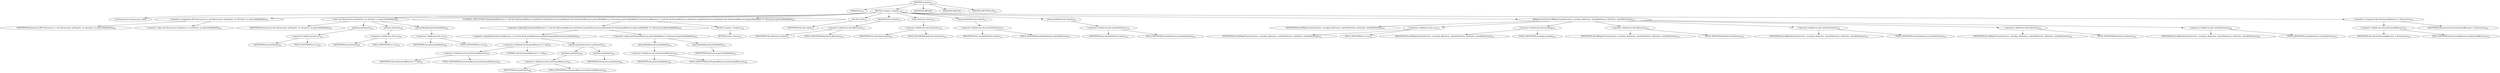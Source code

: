 digraph "scanme" {  
"442" [label = <(METHOD,scanme)<SUB>301</SUB>> ]
"33" [label = <(PARAM,this)<SUB>301</SUB>> ]
"443" [label = <(BLOCK,&lt;empty&gt;,&lt;empty&gt;)<SUB>301</SUB>> ]
"31" [label = <(LOCAL,Resource thisresource: ANY)> ]
"444" [label = <(&lt;operator&gt;.assignment,ANY thisresource = new Resource(src.getName(), src.isExists(), src.getLastModified()))<SUB>303</SUB>> ]
"445" [label = <(IDENTIFIER,thisresource,ANY thisresource = new Resource(src.getName(), src.isExists(), src.getLastModified()))<SUB>303</SUB>> ]
"446" [label = <(&lt;operator&gt;.alloc,new Resource(src.getName(), src.isExists(), src.getLastModified()))<SUB>303</SUB>> ]
"447" [label = <(&lt;init&gt;,new Resource(src.getName(), src.isExists(), src.getLastModified()))<SUB>303</SUB>> ]
"30" [label = <(IDENTIFIER,thisresource,new Resource(src.getName(), src.isExists(), src.getLastModified()))<SUB>303</SUB>> ]
"448" [label = <(getName,getName())<SUB>303</SUB>> ]
"449" [label = <(&lt;operator&gt;.fieldAccess,this.src)<SUB>303</SUB>> ]
"450" [label = <(IDENTIFIER,this,getName())<SUB>303</SUB>> ]
"451" [label = <(FIELD_IDENTIFIER,src,src)<SUB>303</SUB>> ]
"452" [label = <(isExists,isExists())<SUB>304</SUB>> ]
"453" [label = <(&lt;operator&gt;.fieldAccess,this.src)<SUB>304</SUB>> ]
"454" [label = <(IDENTIFIER,this,isExists())<SUB>304</SUB>> ]
"455" [label = <(FIELD_IDENTIFIER,src,src)<SUB>304</SUB>> ]
"456" [label = <(getLastModified,getLastModified())<SUB>305</SUB>> ]
"457" [label = <(&lt;operator&gt;.fieldAccess,this.src)<SUB>305</SUB>> ]
"458" [label = <(IDENTIFIER,this,getLastModified())<SUB>305</SUB>> ]
"459" [label = <(FIELD_IDENTIFIER,src,src)<SUB>305</SUB>> ]
"460" [label = <(CONTROL_STRUCTURE,if (lastScannedResource != null &amp;&amp; lastScannedResource.getName().equals(thisresource.getName()) &amp;&amp; lastScannedResource.getLastModified() == thisresource.getLastModified()),if (lastScannedResource != null &amp;&amp; lastScannedResource.getName().equals(thisresource.getName()) &amp;&amp; lastScannedResource.getLastModified() == thisresource.getLastModified()))<SUB>307</SUB>> ]
"461" [label = <(&lt;operator&gt;.logicalAnd,lastScannedResource != null &amp;&amp; lastScannedResource.getName().equals(thisresource.getName()) &amp;&amp; lastScannedResource.getLastModified() == thisresource.getLastModified())<SUB>307</SUB>> ]
"462" [label = <(&lt;operator&gt;.logicalAnd,lastScannedResource != null &amp;&amp; lastScannedResource.getName().equals(thisresource.getName()))<SUB>307</SUB>> ]
"463" [label = <(&lt;operator&gt;.notEquals,lastScannedResource != null)<SUB>307</SUB>> ]
"464" [label = <(&lt;operator&gt;.fieldAccess,this.lastScannedResource)<SUB>307</SUB>> ]
"465" [label = <(IDENTIFIER,this,lastScannedResource != null)<SUB>307</SUB>> ]
"466" [label = <(FIELD_IDENTIFIER,lastScannedResource,lastScannedResource)<SUB>307</SUB>> ]
"467" [label = <(LITERAL,null,lastScannedResource != null)<SUB>307</SUB>> ]
"468" [label = <(equals,equals(thisresource.getName()))<SUB>308</SUB>> ]
"469" [label = <(getName,getName())<SUB>308</SUB>> ]
"470" [label = <(&lt;operator&gt;.fieldAccess,this.lastScannedResource)<SUB>308</SUB>> ]
"471" [label = <(IDENTIFIER,this,getName())<SUB>308</SUB>> ]
"472" [label = <(FIELD_IDENTIFIER,lastScannedResource,lastScannedResource)<SUB>308</SUB>> ]
"473" [label = <(getName,getName())<SUB>308</SUB>> ]
"474" [label = <(IDENTIFIER,thisresource,getName())<SUB>308</SUB>> ]
"475" [label = <(&lt;operator&gt;.equals,lastScannedResource.getLastModified() == thisresource.getLastModified())<SUB>309</SUB>> ]
"476" [label = <(getLastModified,getLastModified())<SUB>309</SUB>> ]
"477" [label = <(&lt;operator&gt;.fieldAccess,this.lastScannedResource)<SUB>309</SUB>> ]
"478" [label = <(IDENTIFIER,this,getLastModified())<SUB>309</SUB>> ]
"479" [label = <(FIELD_IDENTIFIER,lastScannedResource,lastScannedResource)<SUB>309</SUB>> ]
"480" [label = <(getLastModified,getLastModified())<SUB>310</SUB>> ]
"481" [label = <(IDENTIFIER,thisresource,getLastModified())<SUB>310</SUB>> ]
"482" [label = <(BLOCK,&lt;empty&gt;,&lt;empty&gt;)<SUB>310</SUB>> ]
"483" [label = <(RETURN,return;,return;)<SUB>311</SUB>> ]
"484" [label = <(init,this.init())<SUB>313</SUB>> ]
"32" [label = <(IDENTIFIER,this,this.init())<SUB>313</SUB>> ]
"485" [label = <(clear,fileEntries.clear())<SUB>315</SUB>> ]
"486" [label = <(&lt;operator&gt;.fieldAccess,this.fileEntries)<SUB>315</SUB>> ]
"487" [label = <(IDENTIFIER,this,fileEntries.clear())<SUB>315</SUB>> ]
"488" [label = <(FIELD_IDENTIFIER,fileEntries,fileEntries)<SUB>315</SUB>> ]
"489" [label = <(clear,dirEntries.clear())<SUB>316</SUB>> ]
"490" [label = <(&lt;operator&gt;.fieldAccess,this.dirEntries)<SUB>316</SUB>> ]
"491" [label = <(IDENTIFIER,this,dirEntries.clear())<SUB>316</SUB>> ]
"492" [label = <(FIELD_IDENTIFIER,dirEntries,dirEntries)<SUB>316</SUB>> ]
"493" [label = <(clear,matchFileEntries.clear())<SUB>317</SUB>> ]
"494" [label = <(&lt;operator&gt;.fieldAccess,this.matchFileEntries)<SUB>317</SUB>> ]
"495" [label = <(IDENTIFIER,this,matchFileEntries.clear())<SUB>317</SUB>> ]
"496" [label = <(FIELD_IDENTIFIER,matchFileEntries,matchFileEntries)<SUB>317</SUB>> ]
"497" [label = <(clear,matchDirEntries.clear())<SUB>318</SUB>> ]
"498" [label = <(&lt;operator&gt;.fieldAccess,this.matchDirEntries)<SUB>318</SUB>> ]
"499" [label = <(IDENTIFIER,this,matchDirEntries.clear())<SUB>318</SUB>> ]
"500" [label = <(FIELD_IDENTIFIER,matchDirEntries,matchDirEntries)<SUB>318</SUB>> ]
"501" [label = <(fillMapsFromArchive,fillMapsFromArchive(src, encoding, fileEntries, matchFileEntries, dirEntries, matchDirEntries))<SUB>319</SUB>> ]
"34" [label = <(IDENTIFIER,this,fillMapsFromArchive(src, encoding, fileEntries, matchFileEntries, dirEntries, matchDirEntries))<SUB>319</SUB>> ]
"502" [label = <(&lt;operator&gt;.fieldAccess,this.src)<SUB>319</SUB>> ]
"503" [label = <(IDENTIFIER,this,fillMapsFromArchive(src, encoding, fileEntries, matchFileEntries, dirEntries, matchDirEntries))<SUB>319</SUB>> ]
"504" [label = <(FIELD_IDENTIFIER,src,src)<SUB>319</SUB>> ]
"505" [label = <(&lt;operator&gt;.fieldAccess,this.encoding)<SUB>319</SUB>> ]
"506" [label = <(IDENTIFIER,this,fillMapsFromArchive(src, encoding, fileEntries, matchFileEntries, dirEntries, matchDirEntries))<SUB>319</SUB>> ]
"507" [label = <(FIELD_IDENTIFIER,encoding,encoding)<SUB>319</SUB>> ]
"508" [label = <(&lt;operator&gt;.fieldAccess,this.fileEntries)<SUB>319</SUB>> ]
"509" [label = <(IDENTIFIER,this,fillMapsFromArchive(src, encoding, fileEntries, matchFileEntries, dirEntries, matchDirEntries))<SUB>319</SUB>> ]
"510" [label = <(FIELD_IDENTIFIER,fileEntries,fileEntries)<SUB>319</SUB>> ]
"511" [label = <(&lt;operator&gt;.fieldAccess,this.matchFileEntries)<SUB>319</SUB>> ]
"512" [label = <(IDENTIFIER,this,fillMapsFromArchive(src, encoding, fileEntries, matchFileEntries, dirEntries, matchDirEntries))<SUB>319</SUB>> ]
"513" [label = <(FIELD_IDENTIFIER,matchFileEntries,matchFileEntries)<SUB>319</SUB>> ]
"514" [label = <(&lt;operator&gt;.fieldAccess,this.dirEntries)<SUB>320</SUB>> ]
"515" [label = <(IDENTIFIER,this,fillMapsFromArchive(src, encoding, fileEntries, matchFileEntries, dirEntries, matchDirEntries))<SUB>320</SUB>> ]
"516" [label = <(FIELD_IDENTIFIER,dirEntries,dirEntries)<SUB>320</SUB>> ]
"517" [label = <(&lt;operator&gt;.fieldAccess,this.matchDirEntries)<SUB>320</SUB>> ]
"518" [label = <(IDENTIFIER,this,fillMapsFromArchive(src, encoding, fileEntries, matchFileEntries, dirEntries, matchDirEntries))<SUB>320</SUB>> ]
"519" [label = <(FIELD_IDENTIFIER,matchDirEntries,matchDirEntries)<SUB>320</SUB>> ]
"520" [label = <(&lt;operator&gt;.assignment,this.lastScannedResource = thisresource)<SUB>323</SUB>> ]
"521" [label = <(&lt;operator&gt;.fieldAccess,this.lastScannedResource)<SUB>323</SUB>> ]
"522" [label = <(IDENTIFIER,this,this.lastScannedResource = thisresource)<SUB>323</SUB>> ]
"523" [label = <(FIELD_IDENTIFIER,lastScannedResource,lastScannedResource)<SUB>323</SUB>> ]
"524" [label = <(IDENTIFIER,thisresource,this.lastScannedResource = thisresource)<SUB>323</SUB>> ]
"525" [label = <(MODIFIER,PRIVATE)> ]
"526" [label = <(MODIFIER,VIRTUAL)> ]
"527" [label = <(METHOD_RETURN,void)<SUB>301</SUB>> ]
  "442" -> "33" 
  "442" -> "443" 
  "442" -> "525" 
  "442" -> "526" 
  "442" -> "527" 
  "443" -> "31" 
  "443" -> "444" 
  "443" -> "447" 
  "443" -> "460" 
  "443" -> "484" 
  "443" -> "485" 
  "443" -> "489" 
  "443" -> "493" 
  "443" -> "497" 
  "443" -> "501" 
  "443" -> "520" 
  "444" -> "445" 
  "444" -> "446" 
  "447" -> "30" 
  "447" -> "448" 
  "447" -> "452" 
  "447" -> "456" 
  "448" -> "449" 
  "449" -> "450" 
  "449" -> "451" 
  "452" -> "453" 
  "453" -> "454" 
  "453" -> "455" 
  "456" -> "457" 
  "457" -> "458" 
  "457" -> "459" 
  "460" -> "461" 
  "460" -> "482" 
  "461" -> "462" 
  "461" -> "475" 
  "462" -> "463" 
  "462" -> "468" 
  "463" -> "464" 
  "463" -> "467" 
  "464" -> "465" 
  "464" -> "466" 
  "468" -> "469" 
  "468" -> "473" 
  "469" -> "470" 
  "470" -> "471" 
  "470" -> "472" 
  "473" -> "474" 
  "475" -> "476" 
  "475" -> "480" 
  "476" -> "477" 
  "477" -> "478" 
  "477" -> "479" 
  "480" -> "481" 
  "482" -> "483" 
  "484" -> "32" 
  "485" -> "486" 
  "486" -> "487" 
  "486" -> "488" 
  "489" -> "490" 
  "490" -> "491" 
  "490" -> "492" 
  "493" -> "494" 
  "494" -> "495" 
  "494" -> "496" 
  "497" -> "498" 
  "498" -> "499" 
  "498" -> "500" 
  "501" -> "34" 
  "501" -> "502" 
  "501" -> "505" 
  "501" -> "508" 
  "501" -> "511" 
  "501" -> "514" 
  "501" -> "517" 
  "502" -> "503" 
  "502" -> "504" 
  "505" -> "506" 
  "505" -> "507" 
  "508" -> "509" 
  "508" -> "510" 
  "511" -> "512" 
  "511" -> "513" 
  "514" -> "515" 
  "514" -> "516" 
  "517" -> "518" 
  "517" -> "519" 
  "520" -> "521" 
  "520" -> "524" 
  "521" -> "522" 
  "521" -> "523" 
}

